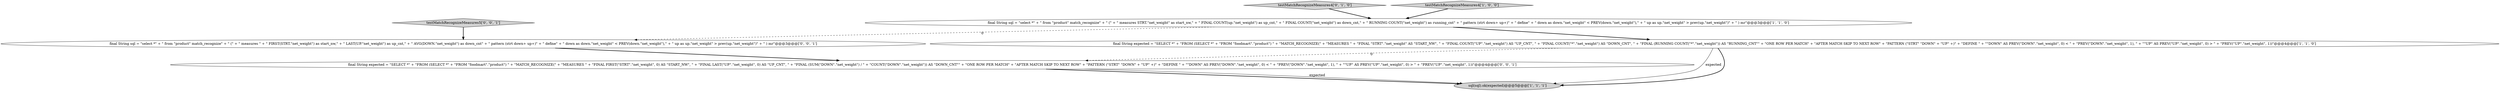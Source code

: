 digraph {
3 [style = filled, label = "sql(sql).ok(expected)@@@5@@@['1', '1', '1']", fillcolor = lightgray, shape = ellipse image = "AAA0AAABBB1BBB"];
4 [style = filled, label = "testMatchRecognizeMeasures4['0', '1', '0']", fillcolor = lightgray, shape = diamond image = "AAA0AAABBB2BBB"];
7 [style = filled, label = "testMatchRecognizeMeasures5['0', '0', '1']", fillcolor = lightgray, shape = diamond image = "AAA0AAABBB3BBB"];
5 [style = filled, label = "final String expected = \"SELECT *\" + \"FROM (SELECT *\" + \"FROM \"foodmart\".\"product\") \" + \"MATCH_RECOGNIZE(\" + \"MEASURES \" + \"FINAL FIRST(\"STRT\".\"net_weight\", 0) AS \"START_NW\", \" + \"FINAL LAST(\"UP\".\"net_weight\", 0) AS \"UP_CNT\", \" + \"FINAL (SUM(\"DOWN\".\"net_weight\") / \" + \"COUNT(\"DOWN\".\"net_weight\")) AS \"DOWN_CNT\"\" + \"ONE ROW PER MATCH\" + \"AFTER MATCH SKIP TO NEXT ROW\" + \"PATTERN (\"STRT\" \"DOWN\" + \"UP\" +)\" + \"DEFINE \" + \"\"DOWN\" AS PREV(\"DOWN\".\"net_weight\", 0) < \" + \"PREV(\"DOWN\".\"net_weight\", 1), \" + \"\"UP\" AS PREV(\"UP\".\"net_weight\", 0) > \" + \"PREV(\"UP\".\"net_weight\", 1))\"@@@4@@@['0', '0', '1']", fillcolor = white, shape = ellipse image = "AAA0AAABBB3BBB"];
6 [style = filled, label = "final String sql = \"select *\" + \" from \"product\" match_recognize\" + \" (\" + \" measures \" + \" FIRST(STRT.\"net_weight\") as start_nw,\" + \" LAST(UP.\"net_weight\") as up_cnt,\" + \" AVG(DOWN.\"net_weight\") as down_cnt\" + \" pattern (strt down+ up+)\" + \" define\" + \" down as down.\"net_weight\" < PREV(down.\"net_weight\"),\" + \" up as up.\"net_weight\" > prev(up.\"net_weight\")\" + \" ) mr\"@@@3@@@['0', '0', '1']", fillcolor = white, shape = ellipse image = "AAA0AAABBB3BBB"];
1 [style = filled, label = "testMatchRecognizeMeasures4['1', '0', '0']", fillcolor = lightgray, shape = diamond image = "AAA0AAABBB1BBB"];
2 [style = filled, label = "final String expected = \"SELECT *\" + \"FROM (SELECT *\" + \"FROM \"foodmart\".\"product\") \" + \"MATCH_RECOGNIZE(\" + \"MEASURES \" + \"FINAL \"STRT\".\"net_weight\" AS \"START_NW\", \" + \"FINAL COUNT(\"UP\".\"net_weight\") AS \"UP_CNT\", \" + \"FINAL COUNT(\"*\".\"net_weight\") AS \"DOWN_CNT\", \" + \"FINAL (RUNNING COUNT(\"*\".\"net_weight\")) AS \"RUNNING_CNT\"\" + \"ONE ROW PER MATCH\" + \"AFTER MATCH SKIP TO NEXT ROW\" + \"PATTERN (\"STRT\" \"DOWN\" + \"UP\" +)\" + \"DEFINE \" + \"\"DOWN\" AS PREV(\"DOWN\".\"net_weight\", 0) < \" + \"PREV(\"DOWN\".\"net_weight\", 1), \" + \"\"UP\" AS PREV(\"UP\".\"net_weight\", 0) > \" + \"PREV(\"UP\".\"net_weight\", 1))\"@@@4@@@['1', '1', '0']", fillcolor = white, shape = ellipse image = "AAA0AAABBB1BBB"];
0 [style = filled, label = "final String sql = \"select *\" + \" from \"product\" match_recognize\" + \" (\" + \" measures STRT.\"net_weight\" as start_nw,\" + \" FINAL COUNT(up.\"net_weight\") as up_cnt,\" + \" FINAL COUNT(\"net_weight\") as down_cnt,\" + \" RUNNING COUNT(\"net_weight\") as running_cnt\" + \" pattern (strt down+ up+)\" + \" define\" + \" down as down.\"net_weight\" < PREV(down.\"net_weight\"),\" + \" up as up.\"net_weight\" > prev(up.\"net_weight\")\" + \" ) mr\"@@@3@@@['1', '1', '0']", fillcolor = white, shape = ellipse image = "AAA0AAABBB1BBB"];
5->3 [style = bold, label=""];
6->5 [style = bold, label=""];
2->5 [style = dashed, label="0"];
2->3 [style = solid, label="expected"];
7->6 [style = bold, label=""];
5->3 [style = solid, label="expected"];
1->0 [style = bold, label=""];
0->6 [style = dashed, label="0"];
2->3 [style = bold, label=""];
4->0 [style = bold, label=""];
0->2 [style = bold, label=""];
}
